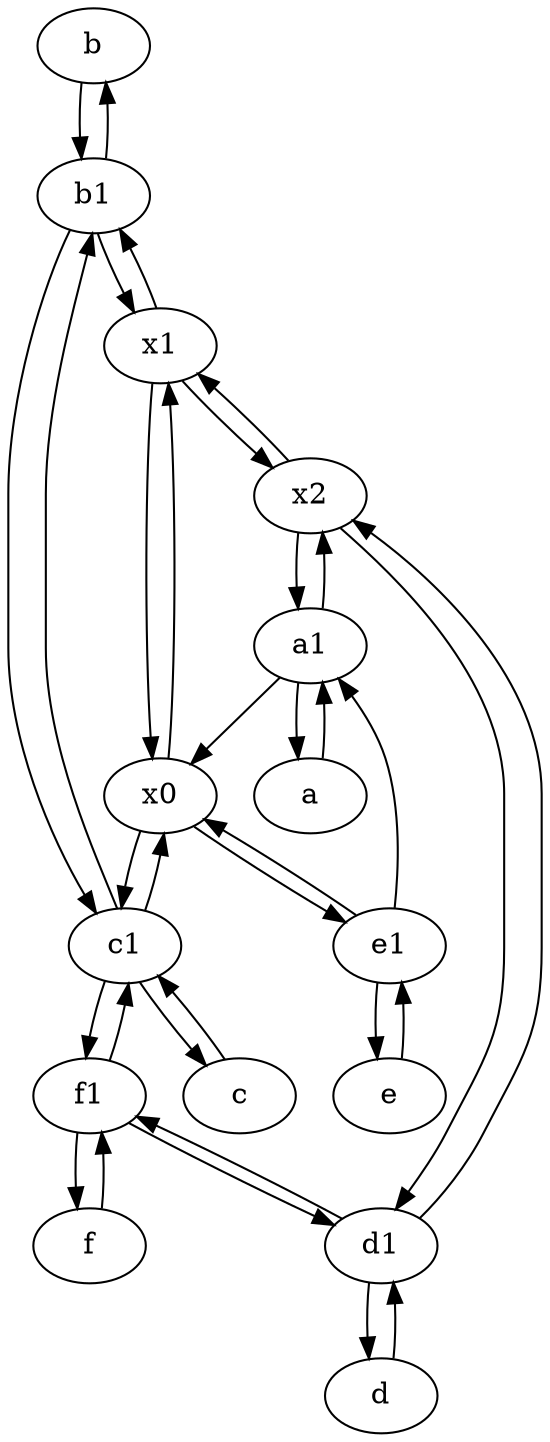 digraph  {
	b [pos="50,20!"];
	e [pos="30,50!"];
	f [pos="15,45!"];
	e1 [pos="25,45!"];
	x2;
	f1;
	a [pos="40,10!"];
	b1 [pos="45,20!"];
	a1 [pos="40,15!"];
	d1 [pos="25,30!"];
	c [pos="20,10!"];
	d [pos="20,30!"];
	x0;
	c1 [pos="30,15!"];
	x1;
	x1 -> x0;
	f1 -> f;
	x1 -> x2;
	x2 -> x1;
	a -> a1;
	a1 -> a;
	e1 -> x0;
	x0 -> x1;
	d1 -> d;
	e1 -> e;
	b1 -> x1;
	e1 -> a1;
	b1 -> b;
	c1 -> b1;
	f1 -> d1;
	d1 -> x2;
	e -> e1;
	b -> b1;
	b1 -> c1;
	d1 -> f1;
	x1 -> b1;
	c -> c1;
	f -> f1;
	a1 -> x0;
	x2 -> a1;
	c1 -> f1;
	c1 -> x0;
	d -> d1;
	x0 -> c1;
	x2 -> d1;
	c1 -> c;
	x0 -> e1;
	f1 -> c1;
	a1 -> x2;

	}